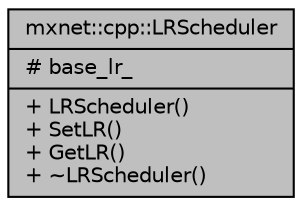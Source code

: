 digraph "mxnet::cpp::LRScheduler"
{
  edge [fontname="Helvetica",fontsize="10",labelfontname="Helvetica",labelfontsize="10"];
  node [fontname="Helvetica",fontsize="10",shape=record];
  Node1 [label="{mxnet::cpp::LRScheduler\n|# base_lr_\l|+ LRScheduler()\l+ SetLR()\l+ GetLR()\l+ ~LRScheduler()\l}",height=0.2,width=0.4,color="black", fillcolor="grey75", style="filled", fontcolor="black"];
}
